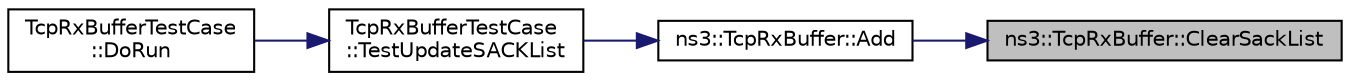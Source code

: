 digraph "ns3::TcpRxBuffer::ClearSackList"
{
 // LATEX_PDF_SIZE
  edge [fontname="Helvetica",fontsize="10",labelfontname="Helvetica",labelfontsize="10"];
  node [fontname="Helvetica",fontsize="10",shape=record];
  rankdir="RL";
  Node1 [label="ns3::TcpRxBuffer::ClearSackList",height=0.2,width=0.4,color="black", fillcolor="grey75", style="filled", fontcolor="black",tooltip="Remove old blocks from the sack list."];
  Node1 -> Node2 [dir="back",color="midnightblue",fontsize="10",style="solid",fontname="Helvetica"];
  Node2 [label="ns3::TcpRxBuffer::Add",height=0.2,width=0.4,color="black", fillcolor="white", style="filled",URL="$classns3_1_1_tcp_rx_buffer.html#a35a036383b8976cb79738c28aa01d5d0",tooltip="Insert a packet into the buffer and update the availBytes counter to reflect the number of bytes read..."];
  Node2 -> Node3 [dir="back",color="midnightblue",fontsize="10",style="solid",fontname="Helvetica"];
  Node3 [label="TcpRxBufferTestCase\l::TestUpdateSACKList",height=0.2,width=0.4,color="black", fillcolor="white", style="filled",URL="$class_tcp_rx_buffer_test_case.html#a56d953233e08dc3b29df3e35f08074c1",tooltip="Test the SACK list update."];
  Node3 -> Node4 [dir="back",color="midnightblue",fontsize="10",style="solid",fontname="Helvetica"];
  Node4 [label="TcpRxBufferTestCase\l::DoRun",height=0.2,width=0.4,color="black", fillcolor="white", style="filled",URL="$class_tcp_rx_buffer_test_case.html#a30ae23f4c2f3d18415a55d0ea361fd0b",tooltip="Implementation to actually run this TestCase."];
}
